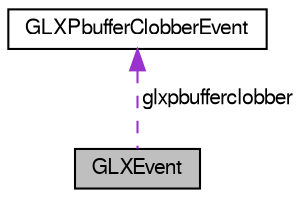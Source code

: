 digraph "GLXEvent"
{
  edge [fontname="FreeSans",fontsize="10",labelfontname="FreeSans",labelfontsize="10"];
  node [fontname="FreeSans",fontsize="10",shape=record];
  Node1 [label="GLXEvent",height=0.2,width=0.4,color="black", fillcolor="grey75", style="filled" fontcolor="black"];
  Node2 -> Node1 [dir="back",color="darkorchid3",fontsize="10",style="dashed",label=" glxpbufferclobber" ,fontname="FreeSans"];
  Node2 [label="GLXPbufferClobberEvent",height=0.2,width=0.4,color="black", fillcolor="white", style="filled",URL="$d5/d06/struct_g_l_x_pbuffer_clobber_event.html"];
}

